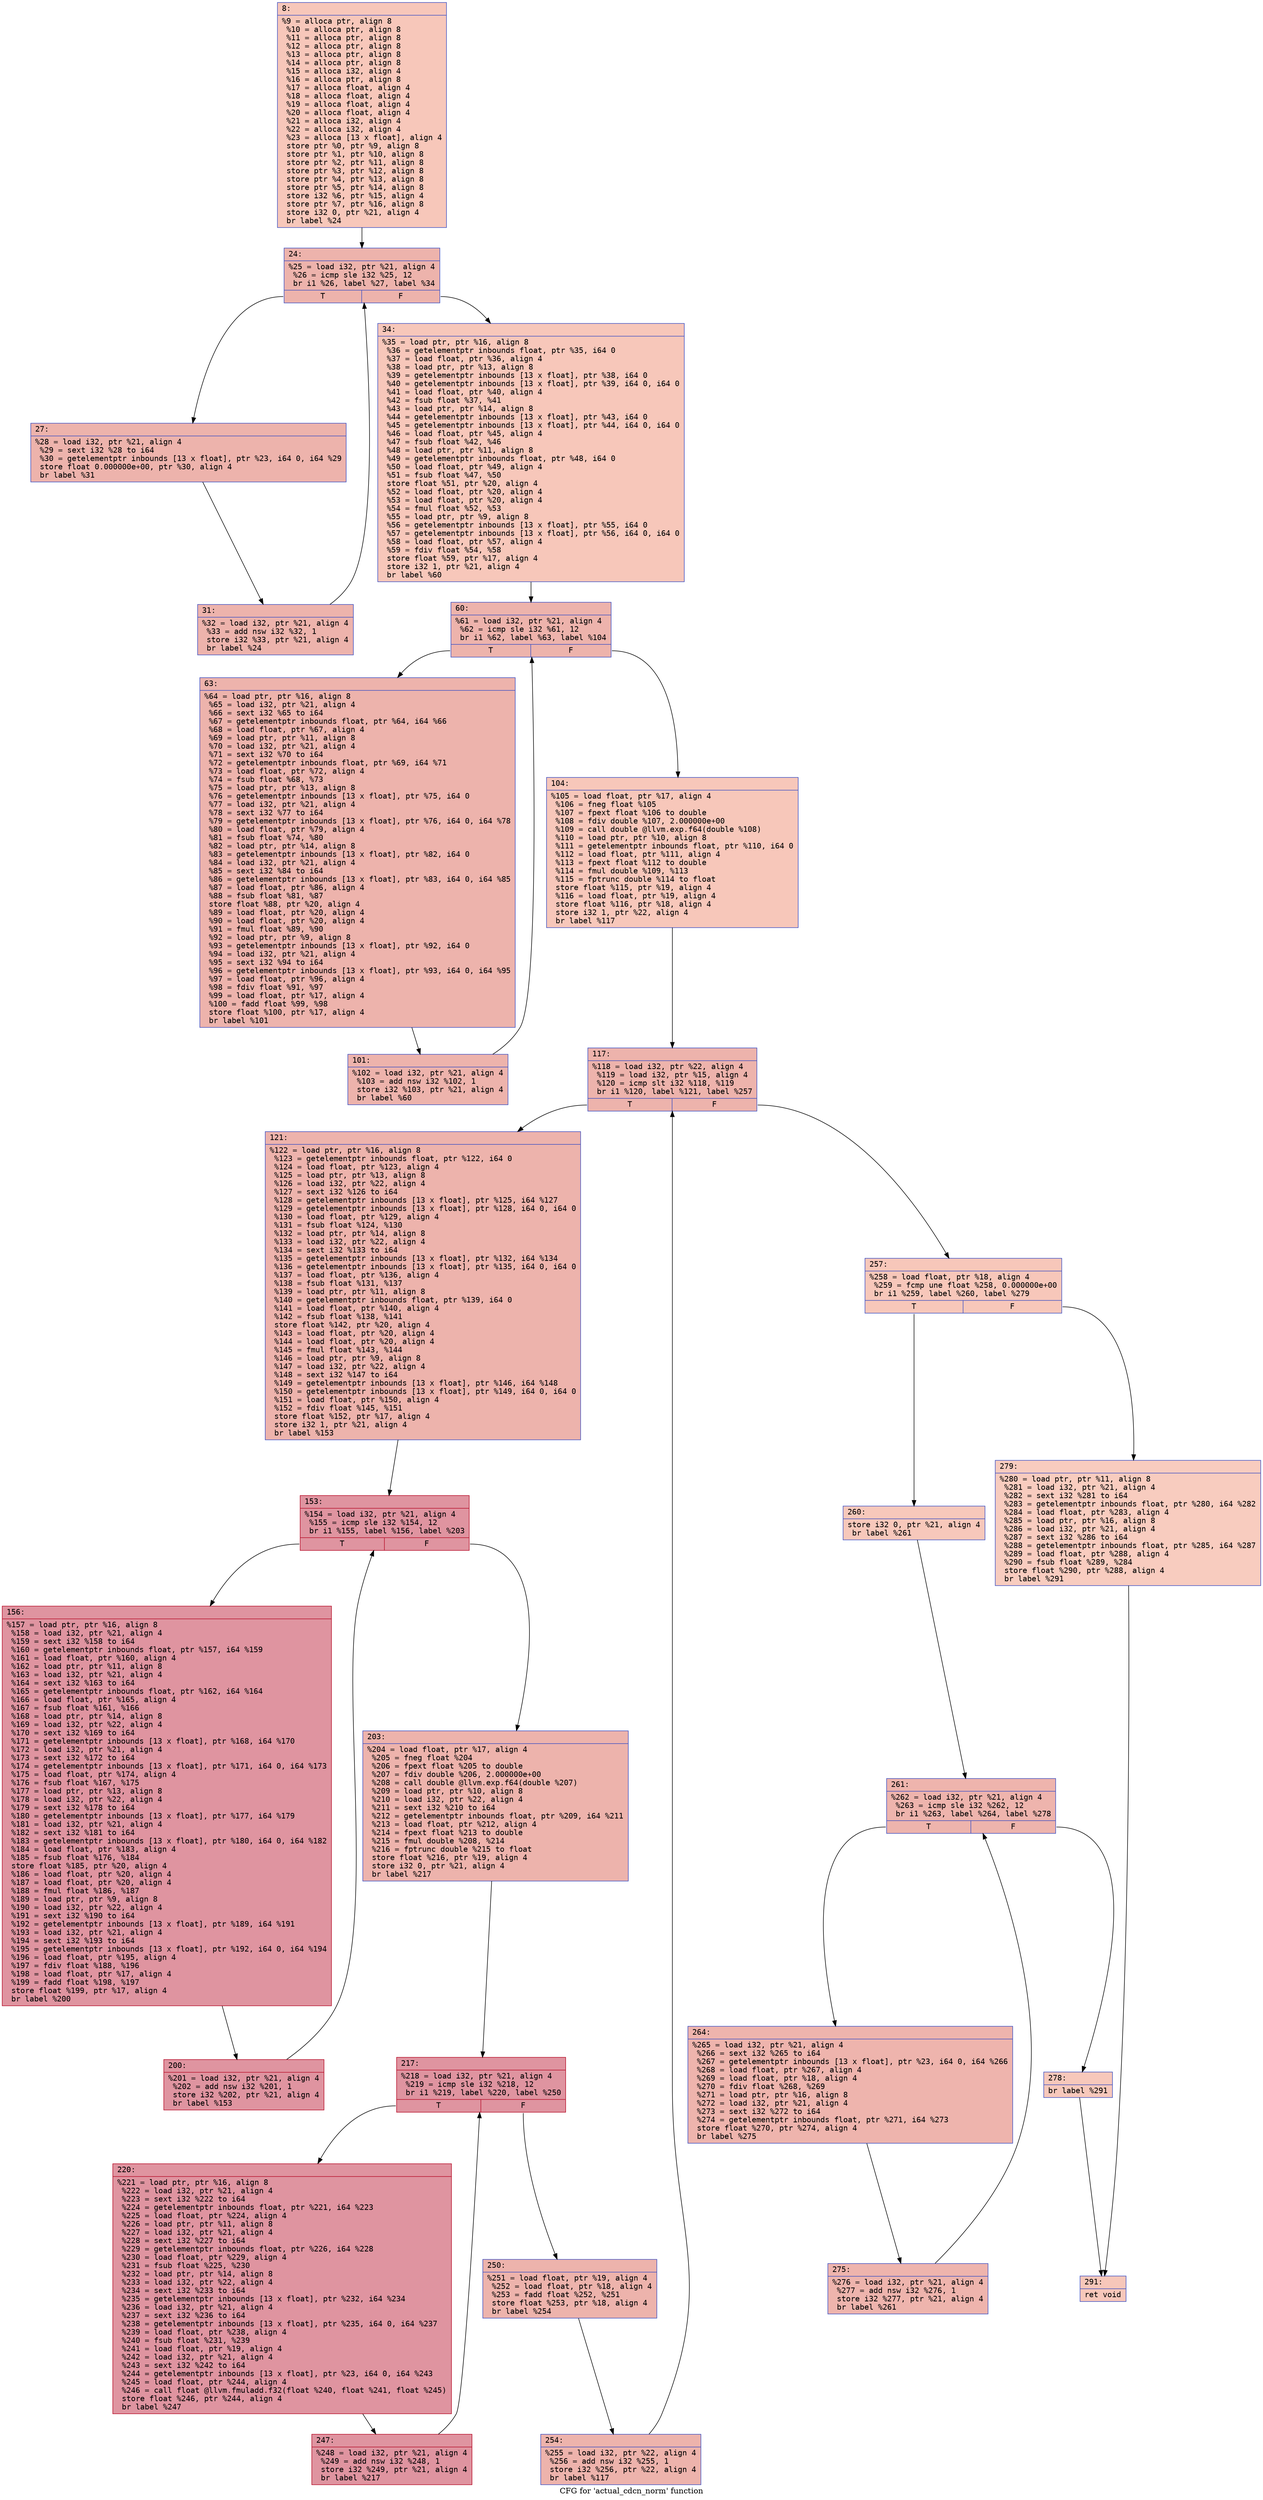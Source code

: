 digraph "CFG for 'actual_cdcn_norm' function" {
	label="CFG for 'actual_cdcn_norm' function";

	Node0x600003232120 [shape=record,color="#3d50c3ff", style=filled, fillcolor="#ec7f6370" fontname="Courier",label="{8:\l|  %9 = alloca ptr, align 8\l  %10 = alloca ptr, align 8\l  %11 = alloca ptr, align 8\l  %12 = alloca ptr, align 8\l  %13 = alloca ptr, align 8\l  %14 = alloca ptr, align 8\l  %15 = alloca i32, align 4\l  %16 = alloca ptr, align 8\l  %17 = alloca float, align 4\l  %18 = alloca float, align 4\l  %19 = alloca float, align 4\l  %20 = alloca float, align 4\l  %21 = alloca i32, align 4\l  %22 = alloca i32, align 4\l  %23 = alloca [13 x float], align 4\l  store ptr %0, ptr %9, align 8\l  store ptr %1, ptr %10, align 8\l  store ptr %2, ptr %11, align 8\l  store ptr %3, ptr %12, align 8\l  store ptr %4, ptr %13, align 8\l  store ptr %5, ptr %14, align 8\l  store i32 %6, ptr %15, align 4\l  store ptr %7, ptr %16, align 8\l  store i32 0, ptr %21, align 4\l  br label %24\l}"];
	Node0x600003232120 -> Node0x600003232170[tooltip="8 -> 24\nProbability 100.00%" ];
	Node0x600003232170 [shape=record,color="#3d50c3ff", style=filled, fillcolor="#d6524470" fontname="Courier",label="{24:\l|  %25 = load i32, ptr %21, align 4\l  %26 = icmp sle i32 %25, 12\l  br i1 %26, label %27, label %34\l|{<s0>T|<s1>F}}"];
	Node0x600003232170:s0 -> Node0x6000032321c0[tooltip="24 -> 27\nProbability 96.88%" ];
	Node0x600003232170:s1 -> Node0x600003232260[tooltip="24 -> 34\nProbability 3.12%" ];
	Node0x6000032321c0 [shape=record,color="#3d50c3ff", style=filled, fillcolor="#d6524470" fontname="Courier",label="{27:\l|  %28 = load i32, ptr %21, align 4\l  %29 = sext i32 %28 to i64\l  %30 = getelementptr inbounds [13 x float], ptr %23, i64 0, i64 %29\l  store float 0.000000e+00, ptr %30, align 4\l  br label %31\l}"];
	Node0x6000032321c0 -> Node0x600003232210[tooltip="27 -> 31\nProbability 100.00%" ];
	Node0x600003232210 [shape=record,color="#3d50c3ff", style=filled, fillcolor="#d6524470" fontname="Courier",label="{31:\l|  %32 = load i32, ptr %21, align 4\l  %33 = add nsw i32 %32, 1\l  store i32 %33, ptr %21, align 4\l  br label %24\l}"];
	Node0x600003232210 -> Node0x600003232170[tooltip="31 -> 24\nProbability 100.00%" ];
	Node0x600003232260 [shape=record,color="#3d50c3ff", style=filled, fillcolor="#ec7f6370" fontname="Courier",label="{34:\l|  %35 = load ptr, ptr %16, align 8\l  %36 = getelementptr inbounds float, ptr %35, i64 0\l  %37 = load float, ptr %36, align 4\l  %38 = load ptr, ptr %13, align 8\l  %39 = getelementptr inbounds [13 x float], ptr %38, i64 0\l  %40 = getelementptr inbounds [13 x float], ptr %39, i64 0, i64 0\l  %41 = load float, ptr %40, align 4\l  %42 = fsub float %37, %41\l  %43 = load ptr, ptr %14, align 8\l  %44 = getelementptr inbounds [13 x float], ptr %43, i64 0\l  %45 = getelementptr inbounds [13 x float], ptr %44, i64 0, i64 0\l  %46 = load float, ptr %45, align 4\l  %47 = fsub float %42, %46\l  %48 = load ptr, ptr %11, align 8\l  %49 = getelementptr inbounds float, ptr %48, i64 0\l  %50 = load float, ptr %49, align 4\l  %51 = fsub float %47, %50\l  store float %51, ptr %20, align 4\l  %52 = load float, ptr %20, align 4\l  %53 = load float, ptr %20, align 4\l  %54 = fmul float %52, %53\l  %55 = load ptr, ptr %9, align 8\l  %56 = getelementptr inbounds [13 x float], ptr %55, i64 0\l  %57 = getelementptr inbounds [13 x float], ptr %56, i64 0, i64 0\l  %58 = load float, ptr %57, align 4\l  %59 = fdiv float %54, %58\l  store float %59, ptr %17, align 4\l  store i32 1, ptr %21, align 4\l  br label %60\l}"];
	Node0x600003232260 -> Node0x6000032322b0[tooltip="34 -> 60\nProbability 100.00%" ];
	Node0x6000032322b0 [shape=record,color="#3d50c3ff", style=filled, fillcolor="#d6524470" fontname="Courier",label="{60:\l|  %61 = load i32, ptr %21, align 4\l  %62 = icmp sle i32 %61, 12\l  br i1 %62, label %63, label %104\l|{<s0>T|<s1>F}}"];
	Node0x6000032322b0:s0 -> Node0x600003232300[tooltip="60 -> 63\nProbability 96.88%" ];
	Node0x6000032322b0:s1 -> Node0x6000032323a0[tooltip="60 -> 104\nProbability 3.12%" ];
	Node0x600003232300 [shape=record,color="#3d50c3ff", style=filled, fillcolor="#d6524470" fontname="Courier",label="{63:\l|  %64 = load ptr, ptr %16, align 8\l  %65 = load i32, ptr %21, align 4\l  %66 = sext i32 %65 to i64\l  %67 = getelementptr inbounds float, ptr %64, i64 %66\l  %68 = load float, ptr %67, align 4\l  %69 = load ptr, ptr %11, align 8\l  %70 = load i32, ptr %21, align 4\l  %71 = sext i32 %70 to i64\l  %72 = getelementptr inbounds float, ptr %69, i64 %71\l  %73 = load float, ptr %72, align 4\l  %74 = fsub float %68, %73\l  %75 = load ptr, ptr %13, align 8\l  %76 = getelementptr inbounds [13 x float], ptr %75, i64 0\l  %77 = load i32, ptr %21, align 4\l  %78 = sext i32 %77 to i64\l  %79 = getelementptr inbounds [13 x float], ptr %76, i64 0, i64 %78\l  %80 = load float, ptr %79, align 4\l  %81 = fsub float %74, %80\l  %82 = load ptr, ptr %14, align 8\l  %83 = getelementptr inbounds [13 x float], ptr %82, i64 0\l  %84 = load i32, ptr %21, align 4\l  %85 = sext i32 %84 to i64\l  %86 = getelementptr inbounds [13 x float], ptr %83, i64 0, i64 %85\l  %87 = load float, ptr %86, align 4\l  %88 = fsub float %81, %87\l  store float %88, ptr %20, align 4\l  %89 = load float, ptr %20, align 4\l  %90 = load float, ptr %20, align 4\l  %91 = fmul float %89, %90\l  %92 = load ptr, ptr %9, align 8\l  %93 = getelementptr inbounds [13 x float], ptr %92, i64 0\l  %94 = load i32, ptr %21, align 4\l  %95 = sext i32 %94 to i64\l  %96 = getelementptr inbounds [13 x float], ptr %93, i64 0, i64 %95\l  %97 = load float, ptr %96, align 4\l  %98 = fdiv float %91, %97\l  %99 = load float, ptr %17, align 4\l  %100 = fadd float %99, %98\l  store float %100, ptr %17, align 4\l  br label %101\l}"];
	Node0x600003232300 -> Node0x600003232350[tooltip="63 -> 101\nProbability 100.00%" ];
	Node0x600003232350 [shape=record,color="#3d50c3ff", style=filled, fillcolor="#d6524470" fontname="Courier",label="{101:\l|  %102 = load i32, ptr %21, align 4\l  %103 = add nsw i32 %102, 1\l  store i32 %103, ptr %21, align 4\l  br label %60\l}"];
	Node0x600003232350 -> Node0x6000032322b0[tooltip="101 -> 60\nProbability 100.00%" ];
	Node0x6000032323a0 [shape=record,color="#3d50c3ff", style=filled, fillcolor="#ec7f6370" fontname="Courier",label="{104:\l|  %105 = load float, ptr %17, align 4\l  %106 = fneg float %105\l  %107 = fpext float %106 to double\l  %108 = fdiv double %107, 2.000000e+00\l  %109 = call double @llvm.exp.f64(double %108)\l  %110 = load ptr, ptr %10, align 8\l  %111 = getelementptr inbounds float, ptr %110, i64 0\l  %112 = load float, ptr %111, align 4\l  %113 = fpext float %112 to double\l  %114 = fmul double %109, %113\l  %115 = fptrunc double %114 to float\l  store float %115, ptr %19, align 4\l  %116 = load float, ptr %19, align 4\l  store float %116, ptr %18, align 4\l  store i32 1, ptr %22, align 4\l  br label %117\l}"];
	Node0x6000032323a0 -> Node0x6000032323f0[tooltip="104 -> 117\nProbability 100.00%" ];
	Node0x6000032323f0 [shape=record,color="#3d50c3ff", style=filled, fillcolor="#d6524470" fontname="Courier",label="{117:\l|  %118 = load i32, ptr %22, align 4\l  %119 = load i32, ptr %15, align 4\l  %120 = icmp slt i32 %118, %119\l  br i1 %120, label %121, label %257\l|{<s0>T|<s1>F}}"];
	Node0x6000032323f0:s0 -> Node0x600003232440[tooltip="117 -> 121\nProbability 96.88%" ];
	Node0x6000032323f0:s1 -> Node0x600003232760[tooltip="117 -> 257\nProbability 3.12%" ];
	Node0x600003232440 [shape=record,color="#3d50c3ff", style=filled, fillcolor="#d6524470" fontname="Courier",label="{121:\l|  %122 = load ptr, ptr %16, align 8\l  %123 = getelementptr inbounds float, ptr %122, i64 0\l  %124 = load float, ptr %123, align 4\l  %125 = load ptr, ptr %13, align 8\l  %126 = load i32, ptr %22, align 4\l  %127 = sext i32 %126 to i64\l  %128 = getelementptr inbounds [13 x float], ptr %125, i64 %127\l  %129 = getelementptr inbounds [13 x float], ptr %128, i64 0, i64 0\l  %130 = load float, ptr %129, align 4\l  %131 = fsub float %124, %130\l  %132 = load ptr, ptr %14, align 8\l  %133 = load i32, ptr %22, align 4\l  %134 = sext i32 %133 to i64\l  %135 = getelementptr inbounds [13 x float], ptr %132, i64 %134\l  %136 = getelementptr inbounds [13 x float], ptr %135, i64 0, i64 0\l  %137 = load float, ptr %136, align 4\l  %138 = fsub float %131, %137\l  %139 = load ptr, ptr %11, align 8\l  %140 = getelementptr inbounds float, ptr %139, i64 0\l  %141 = load float, ptr %140, align 4\l  %142 = fsub float %138, %141\l  store float %142, ptr %20, align 4\l  %143 = load float, ptr %20, align 4\l  %144 = load float, ptr %20, align 4\l  %145 = fmul float %143, %144\l  %146 = load ptr, ptr %9, align 8\l  %147 = load i32, ptr %22, align 4\l  %148 = sext i32 %147 to i64\l  %149 = getelementptr inbounds [13 x float], ptr %146, i64 %148\l  %150 = getelementptr inbounds [13 x float], ptr %149, i64 0, i64 0\l  %151 = load float, ptr %150, align 4\l  %152 = fdiv float %145, %151\l  store float %152, ptr %17, align 4\l  store i32 1, ptr %21, align 4\l  br label %153\l}"];
	Node0x600003232440 -> Node0x600003232490[tooltip="121 -> 153\nProbability 100.00%" ];
	Node0x600003232490 [shape=record,color="#b70d28ff", style=filled, fillcolor="#b70d2870" fontname="Courier",label="{153:\l|  %154 = load i32, ptr %21, align 4\l  %155 = icmp sle i32 %154, 12\l  br i1 %155, label %156, label %203\l|{<s0>T|<s1>F}}"];
	Node0x600003232490:s0 -> Node0x6000032324e0[tooltip="153 -> 156\nProbability 96.88%" ];
	Node0x600003232490:s1 -> Node0x600003232580[tooltip="153 -> 203\nProbability 3.12%" ];
	Node0x6000032324e0 [shape=record,color="#b70d28ff", style=filled, fillcolor="#b70d2870" fontname="Courier",label="{156:\l|  %157 = load ptr, ptr %16, align 8\l  %158 = load i32, ptr %21, align 4\l  %159 = sext i32 %158 to i64\l  %160 = getelementptr inbounds float, ptr %157, i64 %159\l  %161 = load float, ptr %160, align 4\l  %162 = load ptr, ptr %11, align 8\l  %163 = load i32, ptr %21, align 4\l  %164 = sext i32 %163 to i64\l  %165 = getelementptr inbounds float, ptr %162, i64 %164\l  %166 = load float, ptr %165, align 4\l  %167 = fsub float %161, %166\l  %168 = load ptr, ptr %14, align 8\l  %169 = load i32, ptr %22, align 4\l  %170 = sext i32 %169 to i64\l  %171 = getelementptr inbounds [13 x float], ptr %168, i64 %170\l  %172 = load i32, ptr %21, align 4\l  %173 = sext i32 %172 to i64\l  %174 = getelementptr inbounds [13 x float], ptr %171, i64 0, i64 %173\l  %175 = load float, ptr %174, align 4\l  %176 = fsub float %167, %175\l  %177 = load ptr, ptr %13, align 8\l  %178 = load i32, ptr %22, align 4\l  %179 = sext i32 %178 to i64\l  %180 = getelementptr inbounds [13 x float], ptr %177, i64 %179\l  %181 = load i32, ptr %21, align 4\l  %182 = sext i32 %181 to i64\l  %183 = getelementptr inbounds [13 x float], ptr %180, i64 0, i64 %182\l  %184 = load float, ptr %183, align 4\l  %185 = fsub float %176, %184\l  store float %185, ptr %20, align 4\l  %186 = load float, ptr %20, align 4\l  %187 = load float, ptr %20, align 4\l  %188 = fmul float %186, %187\l  %189 = load ptr, ptr %9, align 8\l  %190 = load i32, ptr %22, align 4\l  %191 = sext i32 %190 to i64\l  %192 = getelementptr inbounds [13 x float], ptr %189, i64 %191\l  %193 = load i32, ptr %21, align 4\l  %194 = sext i32 %193 to i64\l  %195 = getelementptr inbounds [13 x float], ptr %192, i64 0, i64 %194\l  %196 = load float, ptr %195, align 4\l  %197 = fdiv float %188, %196\l  %198 = load float, ptr %17, align 4\l  %199 = fadd float %198, %197\l  store float %199, ptr %17, align 4\l  br label %200\l}"];
	Node0x6000032324e0 -> Node0x600003232530[tooltip="156 -> 200\nProbability 100.00%" ];
	Node0x600003232530 [shape=record,color="#b70d28ff", style=filled, fillcolor="#b70d2870" fontname="Courier",label="{200:\l|  %201 = load i32, ptr %21, align 4\l  %202 = add nsw i32 %201, 1\l  store i32 %202, ptr %21, align 4\l  br label %153\l}"];
	Node0x600003232530 -> Node0x600003232490[tooltip="200 -> 153\nProbability 100.00%" ];
	Node0x600003232580 [shape=record,color="#3d50c3ff", style=filled, fillcolor="#d6524470" fontname="Courier",label="{203:\l|  %204 = load float, ptr %17, align 4\l  %205 = fneg float %204\l  %206 = fpext float %205 to double\l  %207 = fdiv double %206, 2.000000e+00\l  %208 = call double @llvm.exp.f64(double %207)\l  %209 = load ptr, ptr %10, align 8\l  %210 = load i32, ptr %22, align 4\l  %211 = sext i32 %210 to i64\l  %212 = getelementptr inbounds float, ptr %209, i64 %211\l  %213 = load float, ptr %212, align 4\l  %214 = fpext float %213 to double\l  %215 = fmul double %208, %214\l  %216 = fptrunc double %215 to float\l  store float %216, ptr %19, align 4\l  store i32 0, ptr %21, align 4\l  br label %217\l}"];
	Node0x600003232580 -> Node0x6000032325d0[tooltip="203 -> 217\nProbability 100.00%" ];
	Node0x6000032325d0 [shape=record,color="#b70d28ff", style=filled, fillcolor="#b70d2870" fontname="Courier",label="{217:\l|  %218 = load i32, ptr %21, align 4\l  %219 = icmp sle i32 %218, 12\l  br i1 %219, label %220, label %250\l|{<s0>T|<s1>F}}"];
	Node0x6000032325d0:s0 -> Node0x600003232620[tooltip="217 -> 220\nProbability 96.88%" ];
	Node0x6000032325d0:s1 -> Node0x6000032326c0[tooltip="217 -> 250\nProbability 3.12%" ];
	Node0x600003232620 [shape=record,color="#b70d28ff", style=filled, fillcolor="#b70d2870" fontname="Courier",label="{220:\l|  %221 = load ptr, ptr %16, align 8\l  %222 = load i32, ptr %21, align 4\l  %223 = sext i32 %222 to i64\l  %224 = getelementptr inbounds float, ptr %221, i64 %223\l  %225 = load float, ptr %224, align 4\l  %226 = load ptr, ptr %11, align 8\l  %227 = load i32, ptr %21, align 4\l  %228 = sext i32 %227 to i64\l  %229 = getelementptr inbounds float, ptr %226, i64 %228\l  %230 = load float, ptr %229, align 4\l  %231 = fsub float %225, %230\l  %232 = load ptr, ptr %14, align 8\l  %233 = load i32, ptr %22, align 4\l  %234 = sext i32 %233 to i64\l  %235 = getelementptr inbounds [13 x float], ptr %232, i64 %234\l  %236 = load i32, ptr %21, align 4\l  %237 = sext i32 %236 to i64\l  %238 = getelementptr inbounds [13 x float], ptr %235, i64 0, i64 %237\l  %239 = load float, ptr %238, align 4\l  %240 = fsub float %231, %239\l  %241 = load float, ptr %19, align 4\l  %242 = load i32, ptr %21, align 4\l  %243 = sext i32 %242 to i64\l  %244 = getelementptr inbounds [13 x float], ptr %23, i64 0, i64 %243\l  %245 = load float, ptr %244, align 4\l  %246 = call float @llvm.fmuladd.f32(float %240, float %241, float %245)\l  store float %246, ptr %244, align 4\l  br label %247\l}"];
	Node0x600003232620 -> Node0x600003232670[tooltip="220 -> 247\nProbability 100.00%" ];
	Node0x600003232670 [shape=record,color="#b70d28ff", style=filled, fillcolor="#b70d2870" fontname="Courier",label="{247:\l|  %248 = load i32, ptr %21, align 4\l  %249 = add nsw i32 %248, 1\l  store i32 %249, ptr %21, align 4\l  br label %217\l}"];
	Node0x600003232670 -> Node0x6000032325d0[tooltip="247 -> 217\nProbability 100.00%" ];
	Node0x6000032326c0 [shape=record,color="#3d50c3ff", style=filled, fillcolor="#d6524470" fontname="Courier",label="{250:\l|  %251 = load float, ptr %19, align 4\l  %252 = load float, ptr %18, align 4\l  %253 = fadd float %252, %251\l  store float %253, ptr %18, align 4\l  br label %254\l}"];
	Node0x6000032326c0 -> Node0x600003232710[tooltip="250 -> 254\nProbability 100.00%" ];
	Node0x600003232710 [shape=record,color="#3d50c3ff", style=filled, fillcolor="#d6524470" fontname="Courier",label="{254:\l|  %255 = load i32, ptr %22, align 4\l  %256 = add nsw i32 %255, 1\l  store i32 %256, ptr %22, align 4\l  br label %117\l}"];
	Node0x600003232710 -> Node0x6000032323f0[tooltip="254 -> 117\nProbability 100.00%" ];
	Node0x600003232760 [shape=record,color="#3d50c3ff", style=filled, fillcolor="#ec7f6370" fontname="Courier",label="{257:\l|  %258 = load float, ptr %18, align 4\l  %259 = fcmp une float %258, 0.000000e+00\l  br i1 %259, label %260, label %279\l|{<s0>T|<s1>F}}"];
	Node0x600003232760:s0 -> Node0x6000032327b0[tooltip="257 -> 260\nProbability 62.50%" ];
	Node0x600003232760:s1 -> Node0x600003232940[tooltip="257 -> 279\nProbability 37.50%" ];
	Node0x6000032327b0 [shape=record,color="#3d50c3ff", style=filled, fillcolor="#ed836670" fontname="Courier",label="{260:\l|  store i32 0, ptr %21, align 4\l  br label %261\l}"];
	Node0x6000032327b0 -> Node0x600003232800[tooltip="260 -> 261\nProbability 100.00%" ];
	Node0x600003232800 [shape=record,color="#3d50c3ff", style=filled, fillcolor="#d8564670" fontname="Courier",label="{261:\l|  %262 = load i32, ptr %21, align 4\l  %263 = icmp sle i32 %262, 12\l  br i1 %263, label %264, label %278\l|{<s0>T|<s1>F}}"];
	Node0x600003232800:s0 -> Node0x600003232850[tooltip="261 -> 264\nProbability 96.88%" ];
	Node0x600003232800:s1 -> Node0x6000032328f0[tooltip="261 -> 278\nProbability 3.12%" ];
	Node0x600003232850 [shape=record,color="#3d50c3ff", style=filled, fillcolor="#d8564670" fontname="Courier",label="{264:\l|  %265 = load i32, ptr %21, align 4\l  %266 = sext i32 %265 to i64\l  %267 = getelementptr inbounds [13 x float], ptr %23, i64 0, i64 %266\l  %268 = load float, ptr %267, align 4\l  %269 = load float, ptr %18, align 4\l  %270 = fdiv float %268, %269\l  %271 = load ptr, ptr %16, align 8\l  %272 = load i32, ptr %21, align 4\l  %273 = sext i32 %272 to i64\l  %274 = getelementptr inbounds float, ptr %271, i64 %273\l  store float %270, ptr %274, align 4\l  br label %275\l}"];
	Node0x600003232850 -> Node0x6000032328a0[tooltip="264 -> 275\nProbability 100.00%" ];
	Node0x6000032328a0 [shape=record,color="#3d50c3ff", style=filled, fillcolor="#d8564670" fontname="Courier",label="{275:\l|  %276 = load i32, ptr %21, align 4\l  %277 = add nsw i32 %276, 1\l  store i32 %277, ptr %21, align 4\l  br label %261\l}"];
	Node0x6000032328a0 -> Node0x600003232800[tooltip="275 -> 261\nProbability 100.00%" ];
	Node0x6000032328f0 [shape=record,color="#3d50c3ff", style=filled, fillcolor="#ed836670" fontname="Courier",label="{278:\l|  br label %291\l}"];
	Node0x6000032328f0 -> Node0x600003232990[tooltip="278 -> 291\nProbability 100.00%" ];
	Node0x600003232940 [shape=record,color="#3d50c3ff", style=filled, fillcolor="#f08b6e70" fontname="Courier",label="{279:\l|  %280 = load ptr, ptr %11, align 8\l  %281 = load i32, ptr %21, align 4\l  %282 = sext i32 %281 to i64\l  %283 = getelementptr inbounds float, ptr %280, i64 %282\l  %284 = load float, ptr %283, align 4\l  %285 = load ptr, ptr %16, align 8\l  %286 = load i32, ptr %21, align 4\l  %287 = sext i32 %286 to i64\l  %288 = getelementptr inbounds float, ptr %285, i64 %287\l  %289 = load float, ptr %288, align 4\l  %290 = fsub float %289, %284\l  store float %290, ptr %288, align 4\l  br label %291\l}"];
	Node0x600003232940 -> Node0x600003232990[tooltip="279 -> 291\nProbability 100.00%" ];
	Node0x600003232990 [shape=record,color="#3d50c3ff", style=filled, fillcolor="#ec7f6370" fontname="Courier",label="{291:\l|  ret void\l}"];
}
